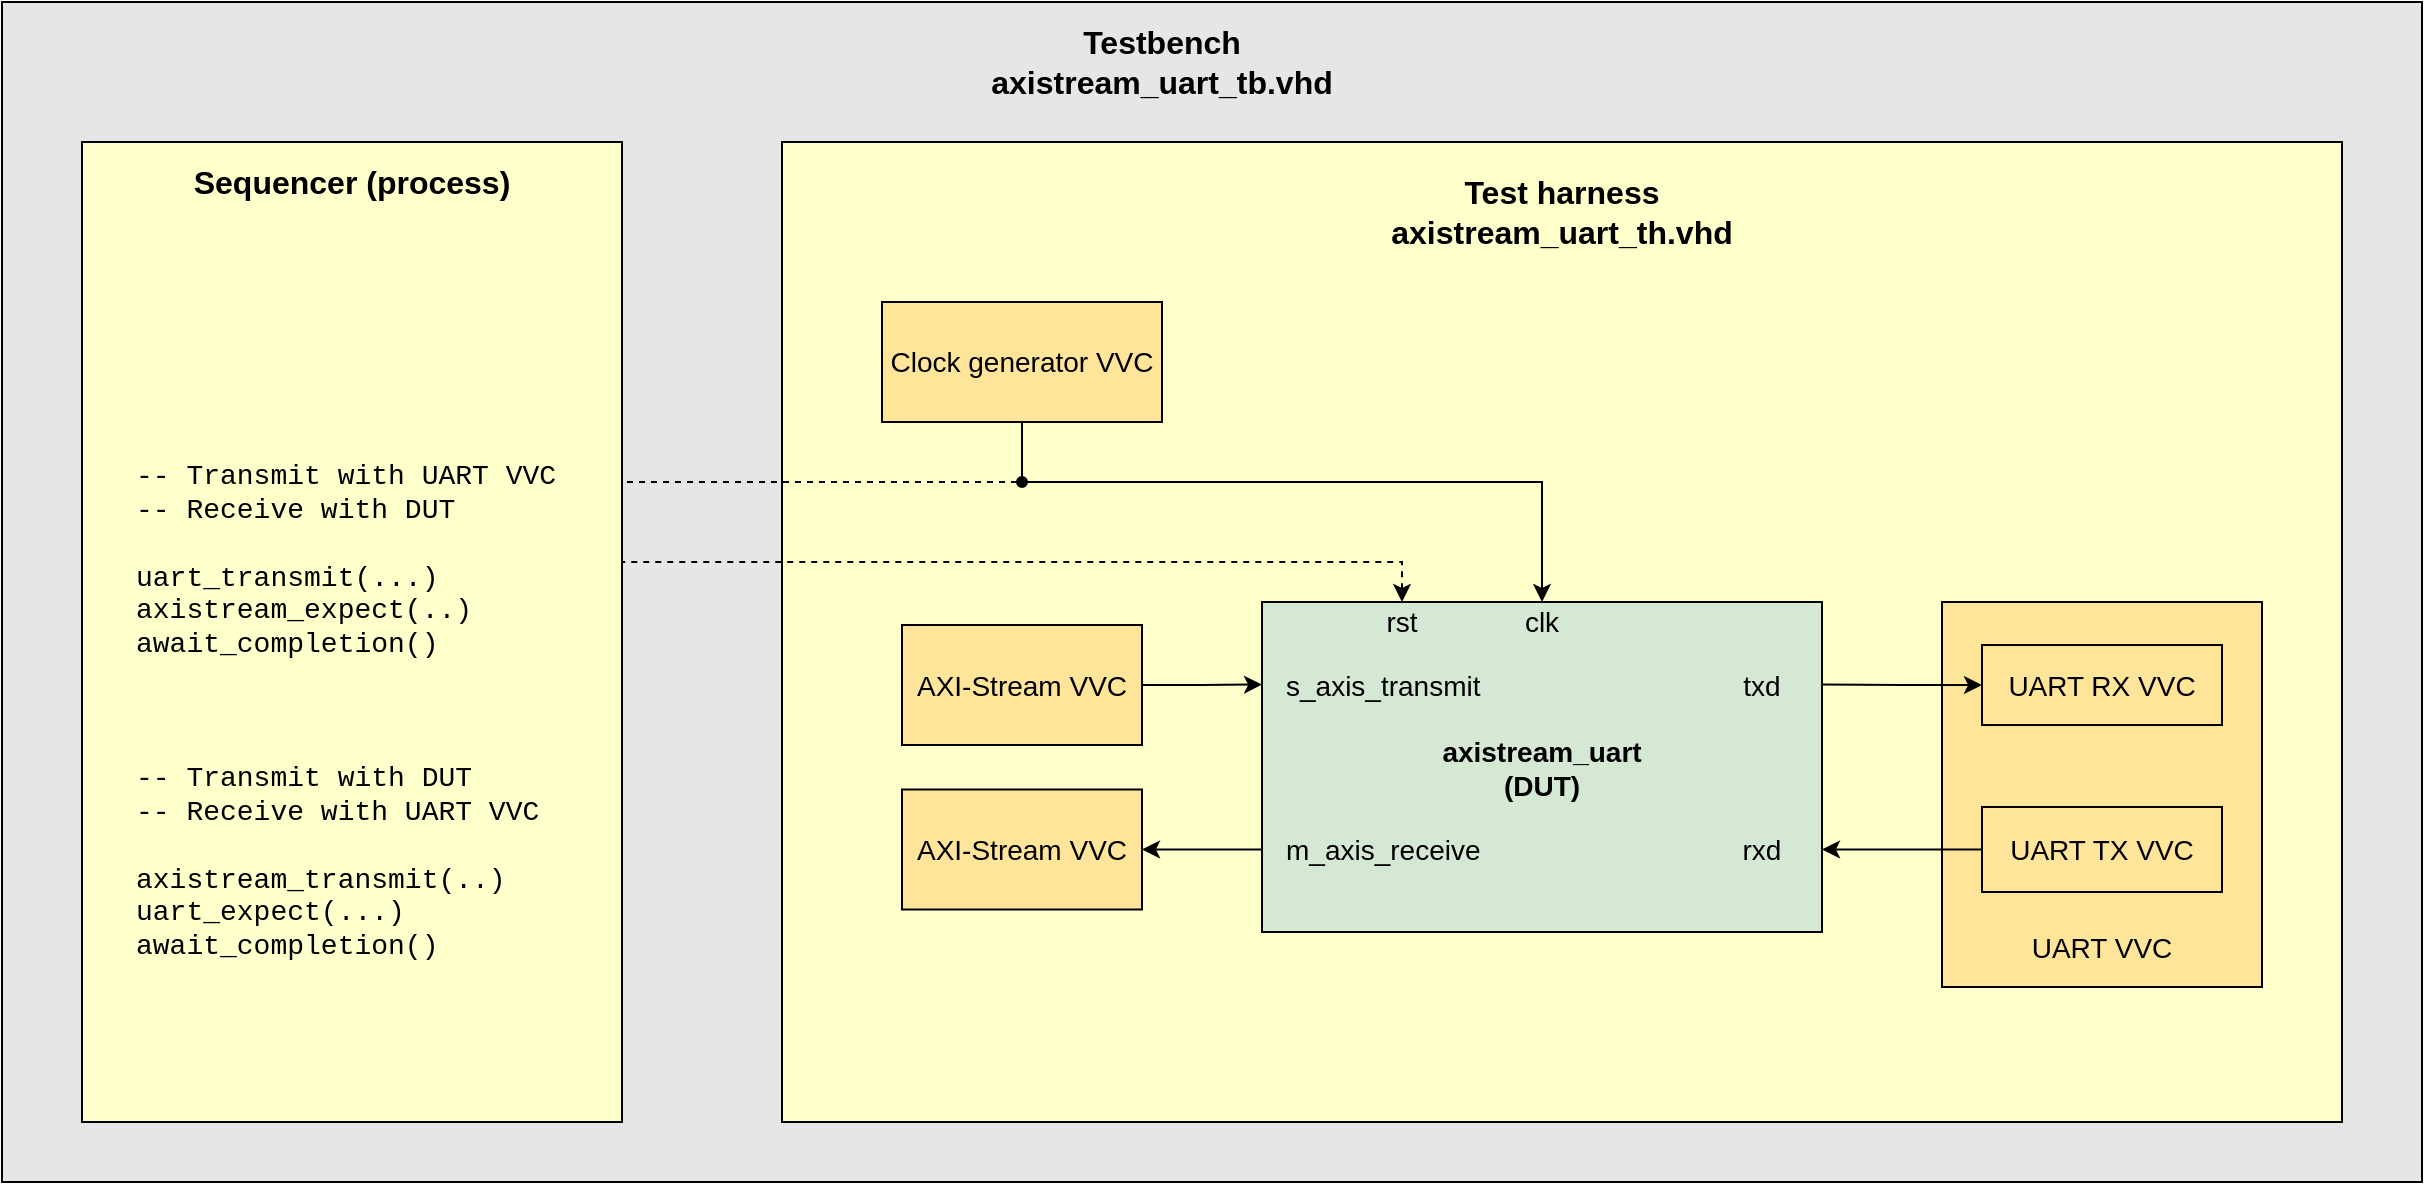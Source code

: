 <mxfile version="22.1.3" type="device">
  <diagram id="RaeAgo8HOoEUdONQIgCU" name="Page-1">
    <mxGraphModel dx="2284" dy="915" grid="1" gridSize="10" guides="1" tooltips="1" connect="1" arrows="1" fold="1" page="1" pageScale="1" pageWidth="850" pageHeight="1100" math="0" shadow="0">
      <root>
        <mxCell id="0" />
        <mxCell id="1" parent="0" />
        <mxCell id="SDoN5RlnmVTbC60OoEkt-1" value="" style="rounded=0;whiteSpace=wrap;html=1;fillColor=#E6E6E6;" parent="1" vertex="1">
          <mxGeometry x="-290" y="60" width="1210" height="590" as="geometry" />
        </mxCell>
        <mxCell id="to4tmBZ9y9RLyI8ocAxy-3" value="" style="rounded=0;whiteSpace=wrap;html=1;fontSize=12;align=left;fillColor=#FFFFCC;" parent="1" vertex="1">
          <mxGeometry x="100" y="130" width="780" height="490" as="geometry" />
        </mxCell>
        <mxCell id="IQ-XwM8VWopXjy7JNvwJ-14" value="" style="rounded=0;whiteSpace=wrap;html=1;fillColor=#FFE599;" parent="1" vertex="1">
          <mxGeometry x="680" y="360" width="160" height="192.5" as="geometry" />
        </mxCell>
        <mxCell id="IQ-XwM8VWopXjy7JNvwJ-10" style="edgeStyle=orthogonalEdgeStyle;rounded=0;orthogonalLoop=1;jettySize=auto;html=1;startArrow=classic;startFill=1;endArrow=none;endFill=0;exitX=0;exitY=0.5;exitDx=0;exitDy=0;entryX=1;entryY=0.25;entryDx=0;entryDy=0;" parent="1" source="IQ-XwM8VWopXjy7JNvwJ-8" target="IQ-XwM8VWopXjy7JNvwJ-1" edge="1">
          <mxGeometry relative="1" as="geometry">
            <mxPoint x="885" y="419.74" as="sourcePoint" />
            <mxPoint x="520" y="420" as="targetPoint" />
          </mxGeometry>
        </mxCell>
        <mxCell id="IQ-XwM8VWopXjy7JNvwJ-11" style="edgeStyle=orthogonalEdgeStyle;rounded=0;orthogonalLoop=1;jettySize=auto;html=1;startArrow=none;startFill=0;endArrow=classic;endFill=1;exitX=0;exitY=0.5;exitDx=0;exitDy=0;entryX=1;entryY=0.75;entryDx=0;entryDy=0;" parent="1" source="IQ-XwM8VWopXjy7JNvwJ-9" target="IQ-XwM8VWopXjy7JNvwJ-1" edge="1">
          <mxGeometry relative="1" as="geometry">
            <mxPoint x="1010" y="500" as="sourcePoint" />
            <mxPoint x="520" y="500" as="targetPoint" />
          </mxGeometry>
        </mxCell>
        <mxCell id="IQ-XwM8VWopXjy7JNvwJ-19" style="edgeStyle=orthogonalEdgeStyle;rounded=0;orthogonalLoop=1;jettySize=auto;html=1;exitX=0.25;exitY=0;exitDx=0;exitDy=0;startArrow=classic;startFill=1;endArrow=none;endFill=0;dashed=1;" parent="1" source="IQ-XwM8VWopXjy7JNvwJ-1" edge="1">
          <mxGeometry relative="1" as="geometry">
            <mxPoint x="1" y="341" as="targetPoint" />
            <mxPoint x="150" y="-40" as="sourcePoint" />
            <Array as="points">
              <mxPoint x="410" y="340" />
              <mxPoint x="10" y="340" />
              <mxPoint x="10" y="362" />
              <mxPoint x="1" y="362" />
            </Array>
          </mxGeometry>
        </mxCell>
        <mxCell id="to4tmBZ9y9RLyI8ocAxy-1" style="edgeStyle=orthogonalEdgeStyle;rounded=0;orthogonalLoop=1;jettySize=auto;html=1;exitX=0;exitY=0.5;exitDx=0;exitDy=0;fontSize=12;startArrow=none;startFill=0;endArrow=classic;endFill=1;dashed=1;" parent="1" source="to4tmBZ9y9RLyI8ocAxy-2" edge="1">
          <mxGeometry relative="1" as="geometry">
            <mxPoint x="-5" y="324" as="targetPoint" />
            <mxPoint x="210" y="297.5" as="sourcePoint" />
          </mxGeometry>
        </mxCell>
        <mxCell id="IQ-XwM8VWopXjy7JNvwJ-1" value="&lt;div style=&quot;font-size: 14px;&quot;&gt;&lt;font style=&quot;font-size: 14px;&quot;&gt;&lt;b style=&quot;font-size: 14px;&quot;&gt;axistream_uart&lt;/b&gt;&lt;/font&gt;&lt;/div&gt;&lt;div style=&quot;font-size: 14px;&quot;&gt;&lt;font style=&quot;font-size: 14px;&quot;&gt;&lt;b style=&quot;font-size: 14px;&quot;&gt;(DUT)&lt;/b&gt;&lt;/font&gt;&lt;br style=&quot;font-size: 14px;&quot;&gt;&lt;/div&gt;" style="rounded=0;whiteSpace=wrap;html=1;fillColor=#D5E8D4;fontSize=14;" parent="1" vertex="1">
          <mxGeometry x="340" y="360" width="280" height="165" as="geometry" />
        </mxCell>
        <mxCell id="IQ-XwM8VWopXjy7JNvwJ-3" style="edgeStyle=orthogonalEdgeStyle;rounded=0;orthogonalLoop=1;jettySize=auto;html=1;exitX=1;exitY=0.5;exitDx=0;exitDy=0;entryX=0;entryY=0.25;entryDx=0;entryDy=0;" parent="1" source="IQ-XwM8VWopXjy7JNvwJ-2" target="IQ-XwM8VWopXjy7JNvwJ-1" edge="1">
          <mxGeometry relative="1" as="geometry">
            <mxPoint x="350" y="52.5" as="targetPoint" />
          </mxGeometry>
        </mxCell>
        <mxCell id="IQ-XwM8VWopXjy7JNvwJ-2" value="AXI-Stream VVC" style="rounded=0;whiteSpace=wrap;html=1;fillColor=#FFE599;fontSize=14;" parent="1" vertex="1">
          <mxGeometry x="160" y="371.5" width="120" height="60" as="geometry" />
        </mxCell>
        <mxCell id="IQ-XwM8VWopXjy7JNvwJ-5" style="edgeStyle=orthogonalEdgeStyle;rounded=0;orthogonalLoop=1;jettySize=auto;html=1;exitX=1;exitY=0.5;exitDx=0;exitDy=0;entryX=0;entryY=0.75;entryDx=0;entryDy=0;startArrow=classic;startFill=1;endArrow=none;endFill=0;" parent="1" source="IQ-XwM8VWopXjy7JNvwJ-4" target="IQ-XwM8VWopXjy7JNvwJ-1" edge="1">
          <mxGeometry relative="1" as="geometry">
            <mxPoint x="490" y="52.5" as="targetPoint" />
          </mxGeometry>
        </mxCell>
        <mxCell id="IQ-XwM8VWopXjy7JNvwJ-4" value="AXI-Stream VVC" style="rounded=0;whiteSpace=wrap;html=1;fillColor=#FFE599;fontSize=14;" parent="1" vertex="1">
          <mxGeometry x="160" y="453.75" width="120" height="60" as="geometry" />
        </mxCell>
        <mxCell id="IQ-XwM8VWopXjy7JNvwJ-6" value="s_axis_transmit" style="text;html=1;strokeColor=none;fillColor=none;align=left;verticalAlign=middle;whiteSpace=wrap;rounded=0;fontSize=14;" parent="1" vertex="1">
          <mxGeometry x="350" y="391.5" width="120" height="20" as="geometry" />
        </mxCell>
        <mxCell id="IQ-XwM8VWopXjy7JNvwJ-7" value="m_axis_receive" style="text;html=1;strokeColor=none;fillColor=none;align=left;verticalAlign=middle;whiteSpace=wrap;rounded=0;fontSize=14;" parent="1" vertex="1">
          <mxGeometry x="350" y="473.75" width="110" height="20" as="geometry" />
        </mxCell>
        <mxCell id="IQ-XwM8VWopXjy7JNvwJ-8" value="UART RX VVC" style="rounded=0;whiteSpace=wrap;html=1;fillColor=#FFE599;fontSize=14;" parent="1" vertex="1">
          <mxGeometry x="700" y="381.5" width="120" height="40" as="geometry" />
        </mxCell>
        <mxCell id="IQ-XwM8VWopXjy7JNvwJ-9" value="UART TX VVC" style="rounded=0;whiteSpace=wrap;html=1;fillColor=#FFE599;fontSize=14;" parent="1" vertex="1">
          <mxGeometry x="700" y="462.5" width="120" height="42.5" as="geometry" />
        </mxCell>
        <mxCell id="IQ-XwM8VWopXjy7JNvwJ-12" value="txd" style="text;html=1;strokeColor=none;fillColor=none;align=center;verticalAlign=middle;whiteSpace=wrap;rounded=0;fontSize=14;" parent="1" vertex="1">
          <mxGeometry x="560" y="391.5" width="60" height="20" as="geometry" />
        </mxCell>
        <mxCell id="IQ-XwM8VWopXjy7JNvwJ-13" value="rxd" style="text;html=1;strokeColor=none;fillColor=none;align=center;verticalAlign=middle;whiteSpace=wrap;rounded=0;fontSize=14;" parent="1" vertex="1">
          <mxGeometry x="560" y="473.75" width="60" height="20" as="geometry" />
        </mxCell>
        <mxCell id="IQ-XwM8VWopXjy7JNvwJ-15" value="UART VVC" style="text;html=1;strokeColor=none;fillColor=none;align=center;verticalAlign=middle;whiteSpace=wrap;rounded=0;fontSize=14;" parent="1" vertex="1">
          <mxGeometry x="720" y="522.5" width="80" height="20" as="geometry" />
        </mxCell>
        <mxCell id="IQ-XwM8VWopXjy7JNvwJ-17" style="edgeStyle=orthogonalEdgeStyle;rounded=0;orthogonalLoop=1;jettySize=auto;html=1;exitX=0.5;exitY=1;exitDx=0;exitDy=0;entryX=0.5;entryY=0;entryDx=0;entryDy=0;startArrow=none;startFill=0;endArrow=classic;endFill=1;" parent="1" source="IQ-XwM8VWopXjy7JNvwJ-16" target="IQ-XwM8VWopXjy7JNvwJ-1" edge="1">
          <mxGeometry relative="1" as="geometry">
            <mxPoint x="150" y="-70" as="targetPoint" />
            <Array as="points">
              <mxPoint x="220" y="300" />
              <mxPoint x="480" y="300" />
            </Array>
          </mxGeometry>
        </mxCell>
        <mxCell id="IQ-XwM8VWopXjy7JNvwJ-16" value="Clock generator VVC" style="rounded=0;whiteSpace=wrap;html=1;fillColor=#FFE599;fontSize=14;" parent="1" vertex="1">
          <mxGeometry x="150" y="210" width="140" height="60" as="geometry" />
        </mxCell>
        <mxCell id="IQ-XwM8VWopXjy7JNvwJ-18" value="clk" style="text;html=1;strokeColor=none;fillColor=none;align=center;verticalAlign=middle;whiteSpace=wrap;rounded=0;fontSize=14;" parent="1" vertex="1">
          <mxGeometry x="460" y="360" width="40" height="20" as="geometry" />
        </mxCell>
        <mxCell id="IQ-XwM8VWopXjy7JNvwJ-20" value="rst" style="text;html=1;strokeColor=none;fillColor=none;align=center;verticalAlign=middle;whiteSpace=wrap;rounded=0;fontSize=14;" parent="1" vertex="1">
          <mxGeometry x="390" y="360" width="40" height="20" as="geometry" />
        </mxCell>
        <mxCell id="to4tmBZ9y9RLyI8ocAxy-2" value="" style="ellipse;whiteSpace=wrap;html=1;aspect=fixed;fontSize=12;align=left;fillColor=#000000;" parent="1" vertex="1">
          <mxGeometry x="217.5" y="297.5" width="5" height="5" as="geometry" />
        </mxCell>
        <mxCell id="to4tmBZ9y9RLyI8ocAxy-4" value="&lt;div&gt;Test harness&lt;/div&gt;&lt;div&gt;axistream_uart_th.vhd&lt;/div&gt;" style="text;html=1;strokeColor=none;fillColor=none;align=center;verticalAlign=middle;whiteSpace=wrap;rounded=0;fontSize=16;fontStyle=1" parent="1" vertex="1">
          <mxGeometry x="245" y="130" width="490" height="70" as="geometry" />
        </mxCell>
        <mxCell id="to4tmBZ9y9RLyI8ocAxy-5" value="" style="rounded=0;whiteSpace=wrap;html=1;fontSize=12;fillColor=#FFFFCC;align=left;" parent="1" vertex="1">
          <mxGeometry x="-250" y="130" width="270" height="490" as="geometry" />
        </mxCell>
        <mxCell id="to4tmBZ9y9RLyI8ocAxy-6" value="Sequencer (process)" style="text;html=1;strokeColor=none;fillColor=none;align=center;verticalAlign=middle;whiteSpace=wrap;rounded=0;fontSize=16;fontStyle=1" parent="1" vertex="1">
          <mxGeometry x="-250" y="140" width="270" height="20" as="geometry" />
        </mxCell>
        <mxCell id="to4tmBZ9y9RLyI8ocAxy-7" value="&lt;div style=&quot;font-size: 14px;&quot;&gt;&lt;div style=&quot;font-size: 14px;&quot;&gt;&lt;div style=&quot;font-size: 14px;&quot;&gt;&lt;br style=&quot;font-size: 14px;&quot;&gt;&lt;/div&gt;&lt;div style=&quot;font-size: 14px;&quot;&gt;-- Transmit with UART VVC&lt;/div&gt;&lt;div style=&quot;font-size: 14px;&quot;&gt;-- Receive with DUT&lt;/div&gt;&lt;div style=&quot;font-size: 14px;&quot;&gt;&lt;br style=&quot;font-size: 14px;&quot;&gt;&lt;/div&gt;&lt;div style=&quot;font-size: 14px;&quot;&gt;uart_transmit(...)&lt;/div&gt;&lt;div style=&quot;font-size: 14px;&quot;&gt;axistream_expect(..)&lt;/div&gt;&lt;div style=&quot;font-size: 14px;&quot;&gt;await_completion()&lt;/div&gt;&lt;/div&gt;&lt;/div&gt;&lt;div style=&quot;font-size: 14px;&quot;&gt;&lt;br style=&quot;font-size: 14px;&quot;&gt;&lt;/div&gt;&lt;div style=&quot;font-size: 14px;&quot;&gt;&lt;br style=&quot;font-size: 14px;&quot;&gt;&lt;/div&gt;&lt;div style=&quot;font-size: 14px;&quot;&gt;&lt;br style=&quot;font-size: 14px;&quot;&gt;&lt;/div&gt;&lt;div style=&quot;font-size: 14px;&quot;&gt;&lt;div style=&quot;font-size: 14px;&quot;&gt;-- Transmit with DUT&lt;/div&gt;&lt;div style=&quot;font-size: 14px;&quot;&gt;-- Receive with UART VVC&lt;/div&gt;&lt;div style=&quot;font-size: 14px;&quot;&gt;&lt;br style=&quot;font-size: 14px;&quot;&gt;&lt;/div&gt;&lt;/div&gt;&lt;div style=&quot;font-size: 14px;&quot;&gt;axistream_transmit(..)&lt;/div&gt;&lt;div style=&quot;font-size: 14px;&quot;&gt;uart_expect(...)&lt;/div&gt;&lt;div style=&quot;font-size: 14px;&quot;&gt;await_completion()&lt;/div&gt;&lt;div style=&quot;font-size: 14px;&quot;&gt;&lt;br style=&quot;font-size: 14px;&quot;&gt;&lt;/div&gt;&lt;div style=&quot;font-size: 14px;&quot;&gt;&lt;br style=&quot;font-size: 14px;&quot;&gt;&lt;/div&gt;" style="text;html=1;strokeColor=none;fillColor=none;align=left;verticalAlign=middle;whiteSpace=wrap;rounded=0;fontSize=14;fontFamily=Courier New;" parent="1" vertex="1">
          <mxGeometry x="-225" y="280" width="220" height="285" as="geometry" />
        </mxCell>
        <mxCell id="SDoN5RlnmVTbC60OoEkt-2" value="&lt;div&gt;Testbench&lt;/div&gt;&lt;div&gt;axistream_uart_tb.vhd&lt;br&gt;&lt;/div&gt;" style="text;html=1;strokeColor=none;fillColor=none;align=center;verticalAlign=middle;whiteSpace=wrap;rounded=0;fontSize=16;fontStyle=1" parent="1" vertex="1">
          <mxGeometry x="155" y="60" width="270" height="60" as="geometry" />
        </mxCell>
      </root>
    </mxGraphModel>
  </diagram>
</mxfile>
